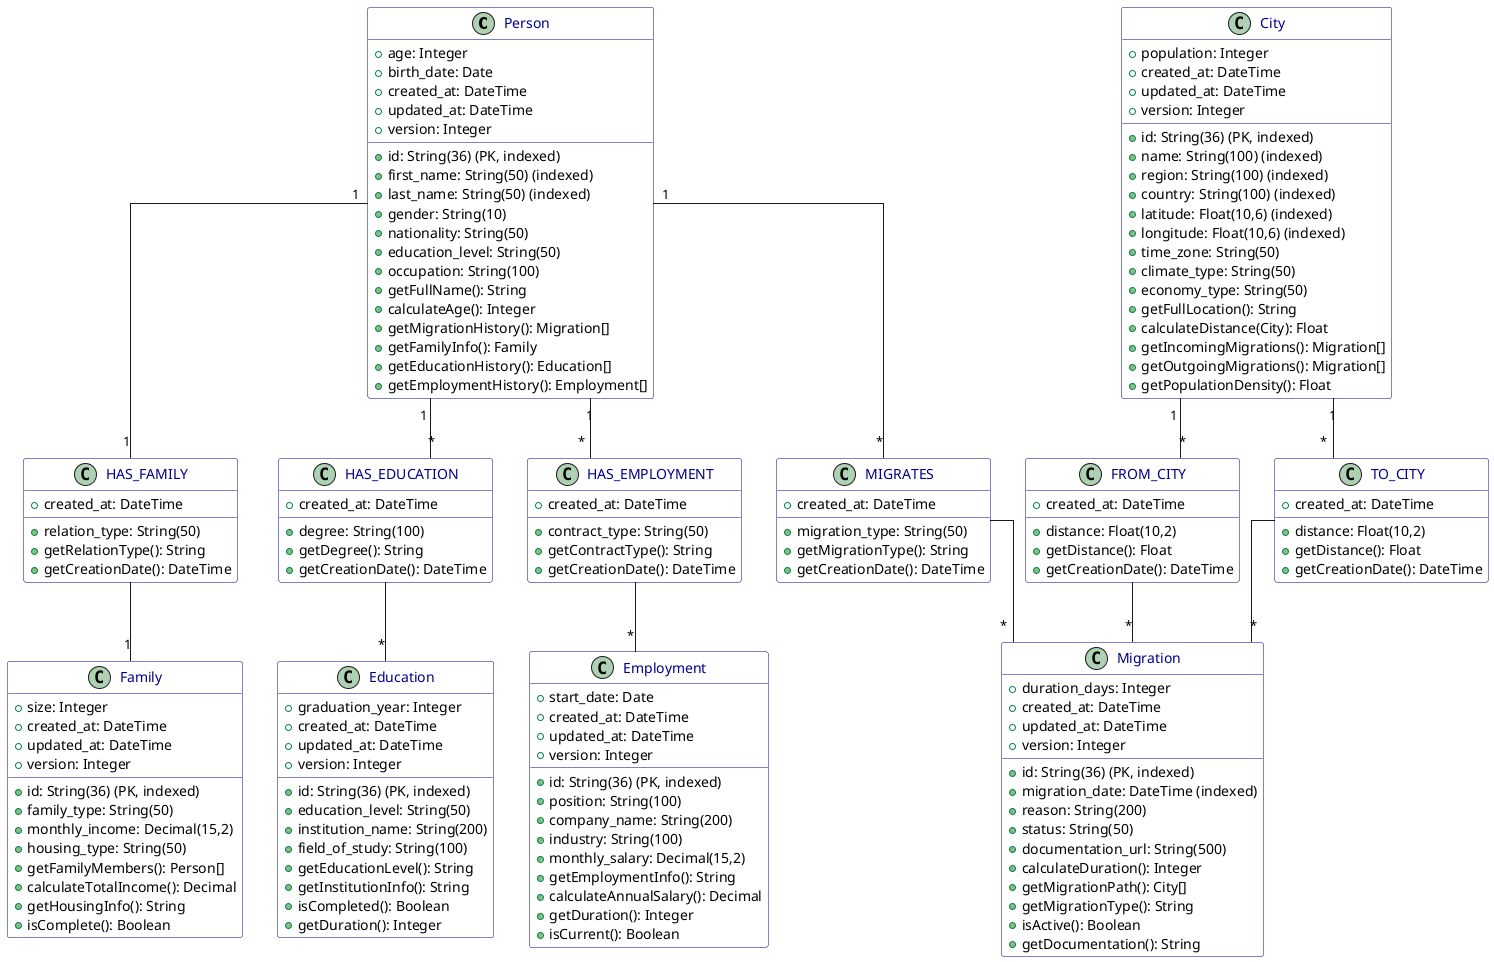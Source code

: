 @startuml
skinparam linetype ortho
skinparam class {
  BackgroundColor White
  BorderColor DarkBlue
  FontColor DarkBlue
}

' Вузли
class Person {
  +id: String(36) (PK, indexed)
  +first_name: String(50) (indexed)
  +last_name: String(50) (indexed)
  +gender: String(10)
  +age: Integer
  +birth_date: Date
  +nationality: String(50)
  +education_level: String(50)
  +occupation: String(100)
  +created_at: DateTime
  +updated_at: DateTime
  +version: Integer

  +getFullName(): String
  +calculateAge(): Integer
  +getMigrationHistory(): Migration[]
  +getFamilyInfo(): Family
  +getEducationHistory(): Education[]
  +getEmploymentHistory(): Employment[]
}

class City {
  +id: String(36) (PK, indexed)
  +name: String(100) (indexed)
  +region: String(100) (indexed)
  +country: String(100) (indexed)
  +population: Integer
  +latitude: Float(10,6) (indexed)
  +longitude: Float(10,6) (indexed)
  +time_zone: String(50)
  +climate_type: String(50)
  +economy_type: String(50)
  +created_at: DateTime
  +updated_at: DateTime
  +version: Integer

  +getFullLocation(): String
  +calculateDistance(City): Float
  +getIncomingMigrations(): Migration[]
  +getOutgoingMigrations(): Migration[]
  +getPopulationDensity(): Float
}

class Migration {
  +id: String(36) (PK, indexed)
  +migration_date: DateTime (indexed)
  +reason: String(200)
  +duration_days: Integer
  +status: String(50)
  +documentation_url: String(500)
  +created_at: DateTime
  +updated_at: DateTime
  +version: Integer

  +calculateDuration(): Integer
  +getMigrationPath(): City[]
  +getMigrationType(): String
  +isActive(): Boolean
  +getDocumentation(): String
}

class Family {
  +id: String(36) (PK, indexed)
  +family_type: String(50)
  +size: Integer
  +monthly_income: Decimal(15,2)
  +housing_type: String(50)
  +created_at: DateTime
  +updated_at: DateTime
  +version: Integer

  +getFamilyMembers(): Person[]
  +calculateTotalIncome(): Decimal
  +getHousingInfo(): String
  +isComplete(): Boolean
}

class Education {
  +id: String(36) (PK, indexed)
  +education_level: String(50)
  +institution_name: String(200)
  +field_of_study: String(100)
  +graduation_year: Integer
  +created_at: DateTime
  +updated_at: DateTime
  +version: Integer

  +getEducationLevel(): String
  +getInstitutionInfo(): String
  +isCompleted(): Boolean
  +getDuration(): Integer
}

class Employment {
  +id: String(36) (PK, indexed)
  +position: String(100)
  +company_name: String(200)
  +industry: String(100)
  +monthly_salary: Decimal(15,2)
  +start_date: Date
  +created_at: DateTime
  +updated_at: DateTime
  +version: Integer

  +getEmploymentInfo(): String
  +calculateAnnualSalary(): Decimal
  +getDuration(): Integer
  +isCurrent(): Boolean
}

' Зв'язки як окремі сутності
class MIGRATES {
  +migration_type: String(50)
  +created_at: DateTime

  +getMigrationType(): String
  +getCreationDate(): DateTime
}

class FROM_CITY {
  +distance: Float(10,2)
  +created_at: DateTime

  +getDistance(): Float
  +getCreationDate(): DateTime
}

class TO_CITY {
  +distance: Float(10,2)
  +created_at: DateTime

  +getDistance(): Float
  +getCreationDate(): DateTime
}

class HAS_FAMILY {
  +relation_type: String(50)
  +created_at: DateTime

  +getRelationType(): String
  +getCreationDate(): DateTime
}

class HAS_EDUCATION {
  +degree: String(100)
  +created_at: DateTime

  +getDegree(): String
  +getCreationDate(): DateTime
}

class HAS_EMPLOYMENT {
  +contract_type: String(50)
  +created_at: DateTime

  +getContractType(): String
  +getCreationDate(): DateTime
}

' Стрілки з типами зв'язків
Person "1" -- "*" MIGRATES
MIGRATES -- "*" Migration

City "1" -- "*" FROM_CITY
FROM_CITY -- "*" Migration

City "1" -- "*" TO_CITY
TO_CITY -- "*" Migration

Person "1" -- "1" HAS_FAMILY
HAS_FAMILY -- "1" Family

Person "1" -- "*" HAS_EDUCATION
HAS_EDUCATION -- "*" Education

Person "1" -- "*" HAS_EMPLOYMENT
HAS_EMPLOYMENT -- "*" Employment

@enduml 